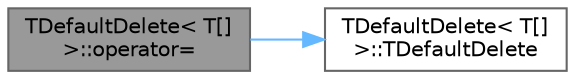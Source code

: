 digraph "TDefaultDelete&lt; T[]&gt;::operator="
{
 // INTERACTIVE_SVG=YES
 // LATEX_PDF_SIZE
  bgcolor="transparent";
  edge [fontname=Helvetica,fontsize=10,labelfontname=Helvetica,labelfontsize=10];
  node [fontname=Helvetica,fontsize=10,shape=box,height=0.2,width=0.4];
  rankdir="LR";
  Node1 [id="Node000001",label="TDefaultDelete\< T[]\l\>::operator=",height=0.2,width=0.4,color="gray40", fillcolor="grey60", style="filled", fontcolor="black",tooltip=" "];
  Node1 -> Node2 [id="edge1_Node000001_Node000002",color="steelblue1",style="solid",tooltip=" "];
  Node2 [id="Node000002",label="TDefaultDelete\< T[]\l\>::TDefaultDelete",height=0.2,width=0.4,color="grey40", fillcolor="white", style="filled",URL="$d2/d30/structTDefaultDelete_3_01T_0f_0e_4.html#a2a642db28571c789187f865f1c30bde5",tooltip=" "];
}
